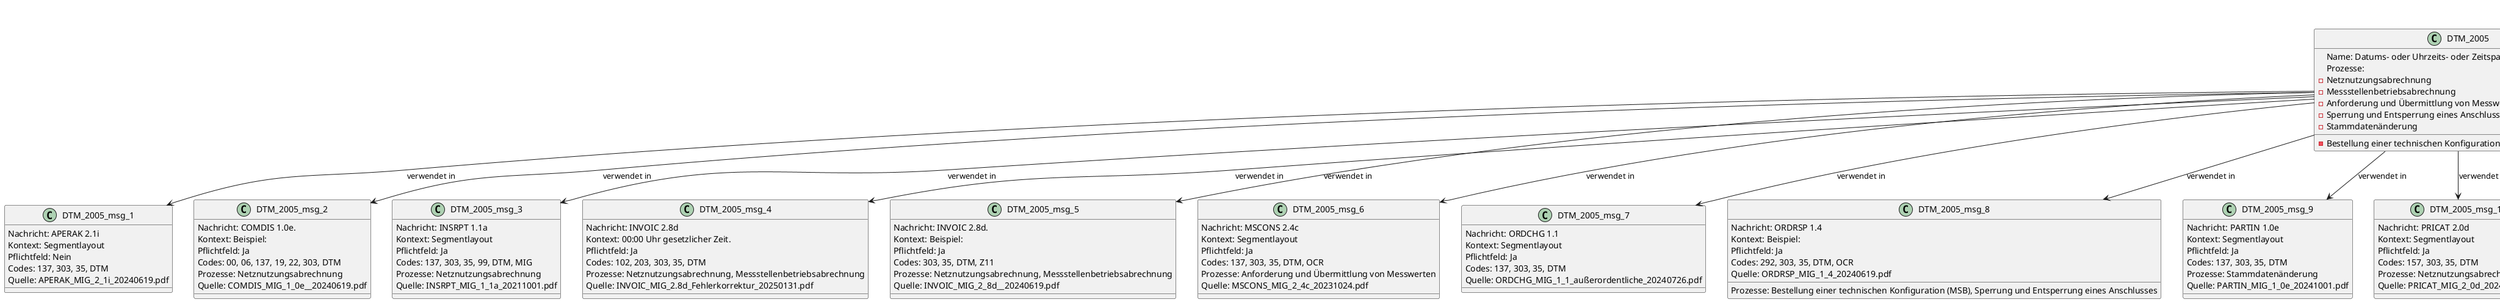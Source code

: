 @startuml
title Datenatlas – DTM:2005
class DTM_2005 {
  Name: Datums- oder Uhrzeits- oder Zeitspannen-Funktion, Qualifier
  Prozesse:
    - Netznutzungsabrechnung
    - Messstellenbetriebsabrechnung
    - Anforderung und Übermittlung von Messwerten
    - Bestellung einer technischen Konfiguration (MSB)
    - Sperrung und Entsperrung eines Anschlusses
    - Stammdatenänderung
}
class DTM_2005_msg_1 {
  Nachricht: APERAK 2.1i
  Kontext: Segmentlayout
  Pflichtfeld: Nein
  Codes: 137, 303, 35, DTM
  Quelle: APERAK_MIG_2_1i_20240619.pdf
}
DTM_2005 --> DTM_2005_msg_1 : verwendet in
class DTM_2005_msg_2 {
  Nachricht: COMDIS 1.0e.
  Kontext: Beispiel:
  Pflichtfeld: Ja
  Codes: 00, 06, 137, 19, 22, 303, DTM
  Prozesse: Netznutzungsabrechnung
  Quelle: COMDIS_MIG_1_0e__20240619.pdf
}
DTM_2005 --> DTM_2005_msg_2 : verwendet in
class DTM_2005_msg_3 {
  Nachricht: INSRPT 1.1a
  Kontext: Segmentlayout
  Pflichtfeld: Ja
  Codes: 137, 303, 35, 99, DTM, MIG
  Prozesse: Netznutzungsabrechnung
  Quelle: INSRPT_MIG_1_1a_20211001.pdf
}
DTM_2005 --> DTM_2005_msg_3 : verwendet in
class DTM_2005_msg_4 {
  Nachricht: INVOIC 2.8d
  Kontext: 00:00 Uhr gesetzlicher Zeit.
  Pflichtfeld: Ja
  Codes: 102, 203, 303, 35, DTM
  Prozesse: Netznutzungsabrechnung, Messstellenbetriebsabrechnung
  Quelle: INVOIC_MIG_2.8d_Fehlerkorrektur_20250131.pdf
}
DTM_2005 --> DTM_2005_msg_4 : verwendet in
class DTM_2005_msg_5 {
  Nachricht: INVOIC 2.8d.
  Kontext: Beispiel:
  Pflichtfeld: Ja
  Codes: 303, 35, DTM, Z11
  Prozesse: Netznutzungsabrechnung, Messstellenbetriebsabrechnung
  Quelle: INVOIC_MIG_2_8d__20240619.pdf
}
DTM_2005 --> DTM_2005_msg_5 : verwendet in
class DTM_2005_msg_6 {
  Nachricht: MSCONS 2.4c
  Kontext: Segmentlayout
  Pflichtfeld: Ja
  Codes: 137, 303, 35, DTM, OCR
  Prozesse: Anforderung und Übermittlung von Messwerten
  Quelle: MSCONS_MIG_2_4c_20231024.pdf
}
DTM_2005 --> DTM_2005_msg_6 : verwendet in
class DTM_2005_msg_7 {
  Nachricht: ORDCHG 1.1
  Kontext: Segmentlayout
  Pflichtfeld: Ja
  Codes: 137, 303, 35, DTM
  Quelle: ORDCHG_MIG_1_1_außerordentliche_20240726.pdf
}
DTM_2005 --> DTM_2005_msg_7 : verwendet in
class DTM_2005_msg_8 {
  Nachricht: ORDRSP 1.4
  Kontext: Beispiel:
  Pflichtfeld: Ja
  Codes: 292, 303, 35, DTM, OCR
  Prozesse: Bestellung einer technischen Konfiguration (MSB), Sperrung und Entsperrung eines Anschlusses
  Quelle: ORDRSP_MIG_1_4_20240619.pdf
}
DTM_2005 --> DTM_2005_msg_8 : verwendet in
class DTM_2005_msg_9 {
  Nachricht: PARTIN 1.0e
  Kontext: Segmentlayout
  Pflichtfeld: Ja
  Codes: 137, 303, 35, DTM
  Prozesse: Stammdatenänderung
  Quelle: PARTIN_MIG_1_0e_20241001.pdf
}
DTM_2005 --> DTM_2005_msg_9 : verwendet in
class DTM_2005_msg_10 {
  Nachricht: PRICAT 2.0d
  Kontext: Segmentlayout
  Pflichtfeld: Ja
  Codes: 157, 303, 35, DTM
  Prozesse: Netznutzungsabrechnung
  Quelle: PRICAT_MIG_2_0d_20240619.pdf
}
DTM_2005 --> DTM_2005_msg_10 : verwendet in
class DTM_2005_msg_11 {
  Nachricht: QUOTES 1.3a
  Kontext: Beispiel:
  Pflichtfeld: Ja
  Codes: 303, 35, 76, DTM, OCR
  Prozesse: Bestellung einer technischen Konfiguration (MSB), Sperrung und Entsperrung eines Anschlusses
  Quelle: QUOTES_MIG_1_3a_20240619.pdf
}
DTM_2005 --> DTM_2005_msg_11 : verwendet in
class DTM_2005_msg_12 {
  Nachricht: REMADV 2.9c
  Kontext: Bemerkung:
  Pflichtfeld: Nein
  Codes: 137, 15, 303, 35, DTM, EDI, OCR, SG5
  Prozesse: Netznutzungsabrechnung
  Quelle: REMADV_MIG_2.9c_20231024.pdf
}
DTM_2005 --> DTM_2005_msg_12 : verwendet in
class DTM_2005_msg_13 {
  Nachricht: REQOTE 1.3b
  Kontext: Beispiel:
  Pflichtfeld: Ja
  Codes: 303, 35, 469, DTM, OCR
  Prozesse: Bestellung einer technischen Konfiguration (MSB)
  Quelle: REQOTE_MIG_1_3b_20241001.pdf
}
DTM_2005 --> DTM_2005_msg_13 : verwendet in
class DTM_2005_proc_1 <<process>> {
  Netznutzungsabrechnung
  Gesetze: StromNEV, StromNZV
  Zusammenfassung: Wie funktioniert die Netznutzungsabrechnung zwischen Netzbetreiber und Lieferant?
}
DTM_2005 ..> DTM_2005_proc_1 : eingebettet in
class DTM_2005_proc_2 <<process>> {
  Messstellenbetriebsabrechnung
  Gesetze: MsbG
  Zusammenfassung: Beschreibe den Prozess der Abrechnung von Messstellenbetriebsleistungen.
}
DTM_2005 ..> DTM_2005_proc_2 : eingebettet in
class DTM_2005_proc_3 <<process>> {
  Anforderung und Übermittlung von Messwerten
  Gesetze: MsbG
  Zusammenfassung: Wie kann ein Marktpartner (z.B.
}
DTM_2005 ..> DTM_2005_proc_3 : eingebettet in
class DTM_2005_proc_4 <<process>> {
  Bestellung einer technischen Konfiguration (MSB)
  Gesetze: MsbG, EnWG
  Zusammenfassung: Erläutere den Prozess zur Bestellung einer spezifischen technischen Konfiguration bei einem Messstellenbetreiber, beispielsweise für ein intelligentes Messsystem.
}
DTM_2005 ..> DTM_2005_proc_4 : eingebettet in
class DTM_2005_proc_5 <<process>> {
  Sperrung und Entsperrung eines Anschlusses
  Gesetze: StromGVV
  Zusammenfassung: Beschreibe den End-to-End-Prozess für die Sperrung und Wiederherstellung eines Netzanschlusses.
}
DTM_2005 ..> DTM_2005_proc_5 : eingebettet in
class DTM_2005_proc_6 <<process>> {
  Stammdatenänderung
  Zusammenfassung: Wie wird eine Stammdatenänderung an einer Marktlokation, wie z.B.
}
DTM_2005 ..> DTM_2005_proc_6 : eingebettet in
@enduml